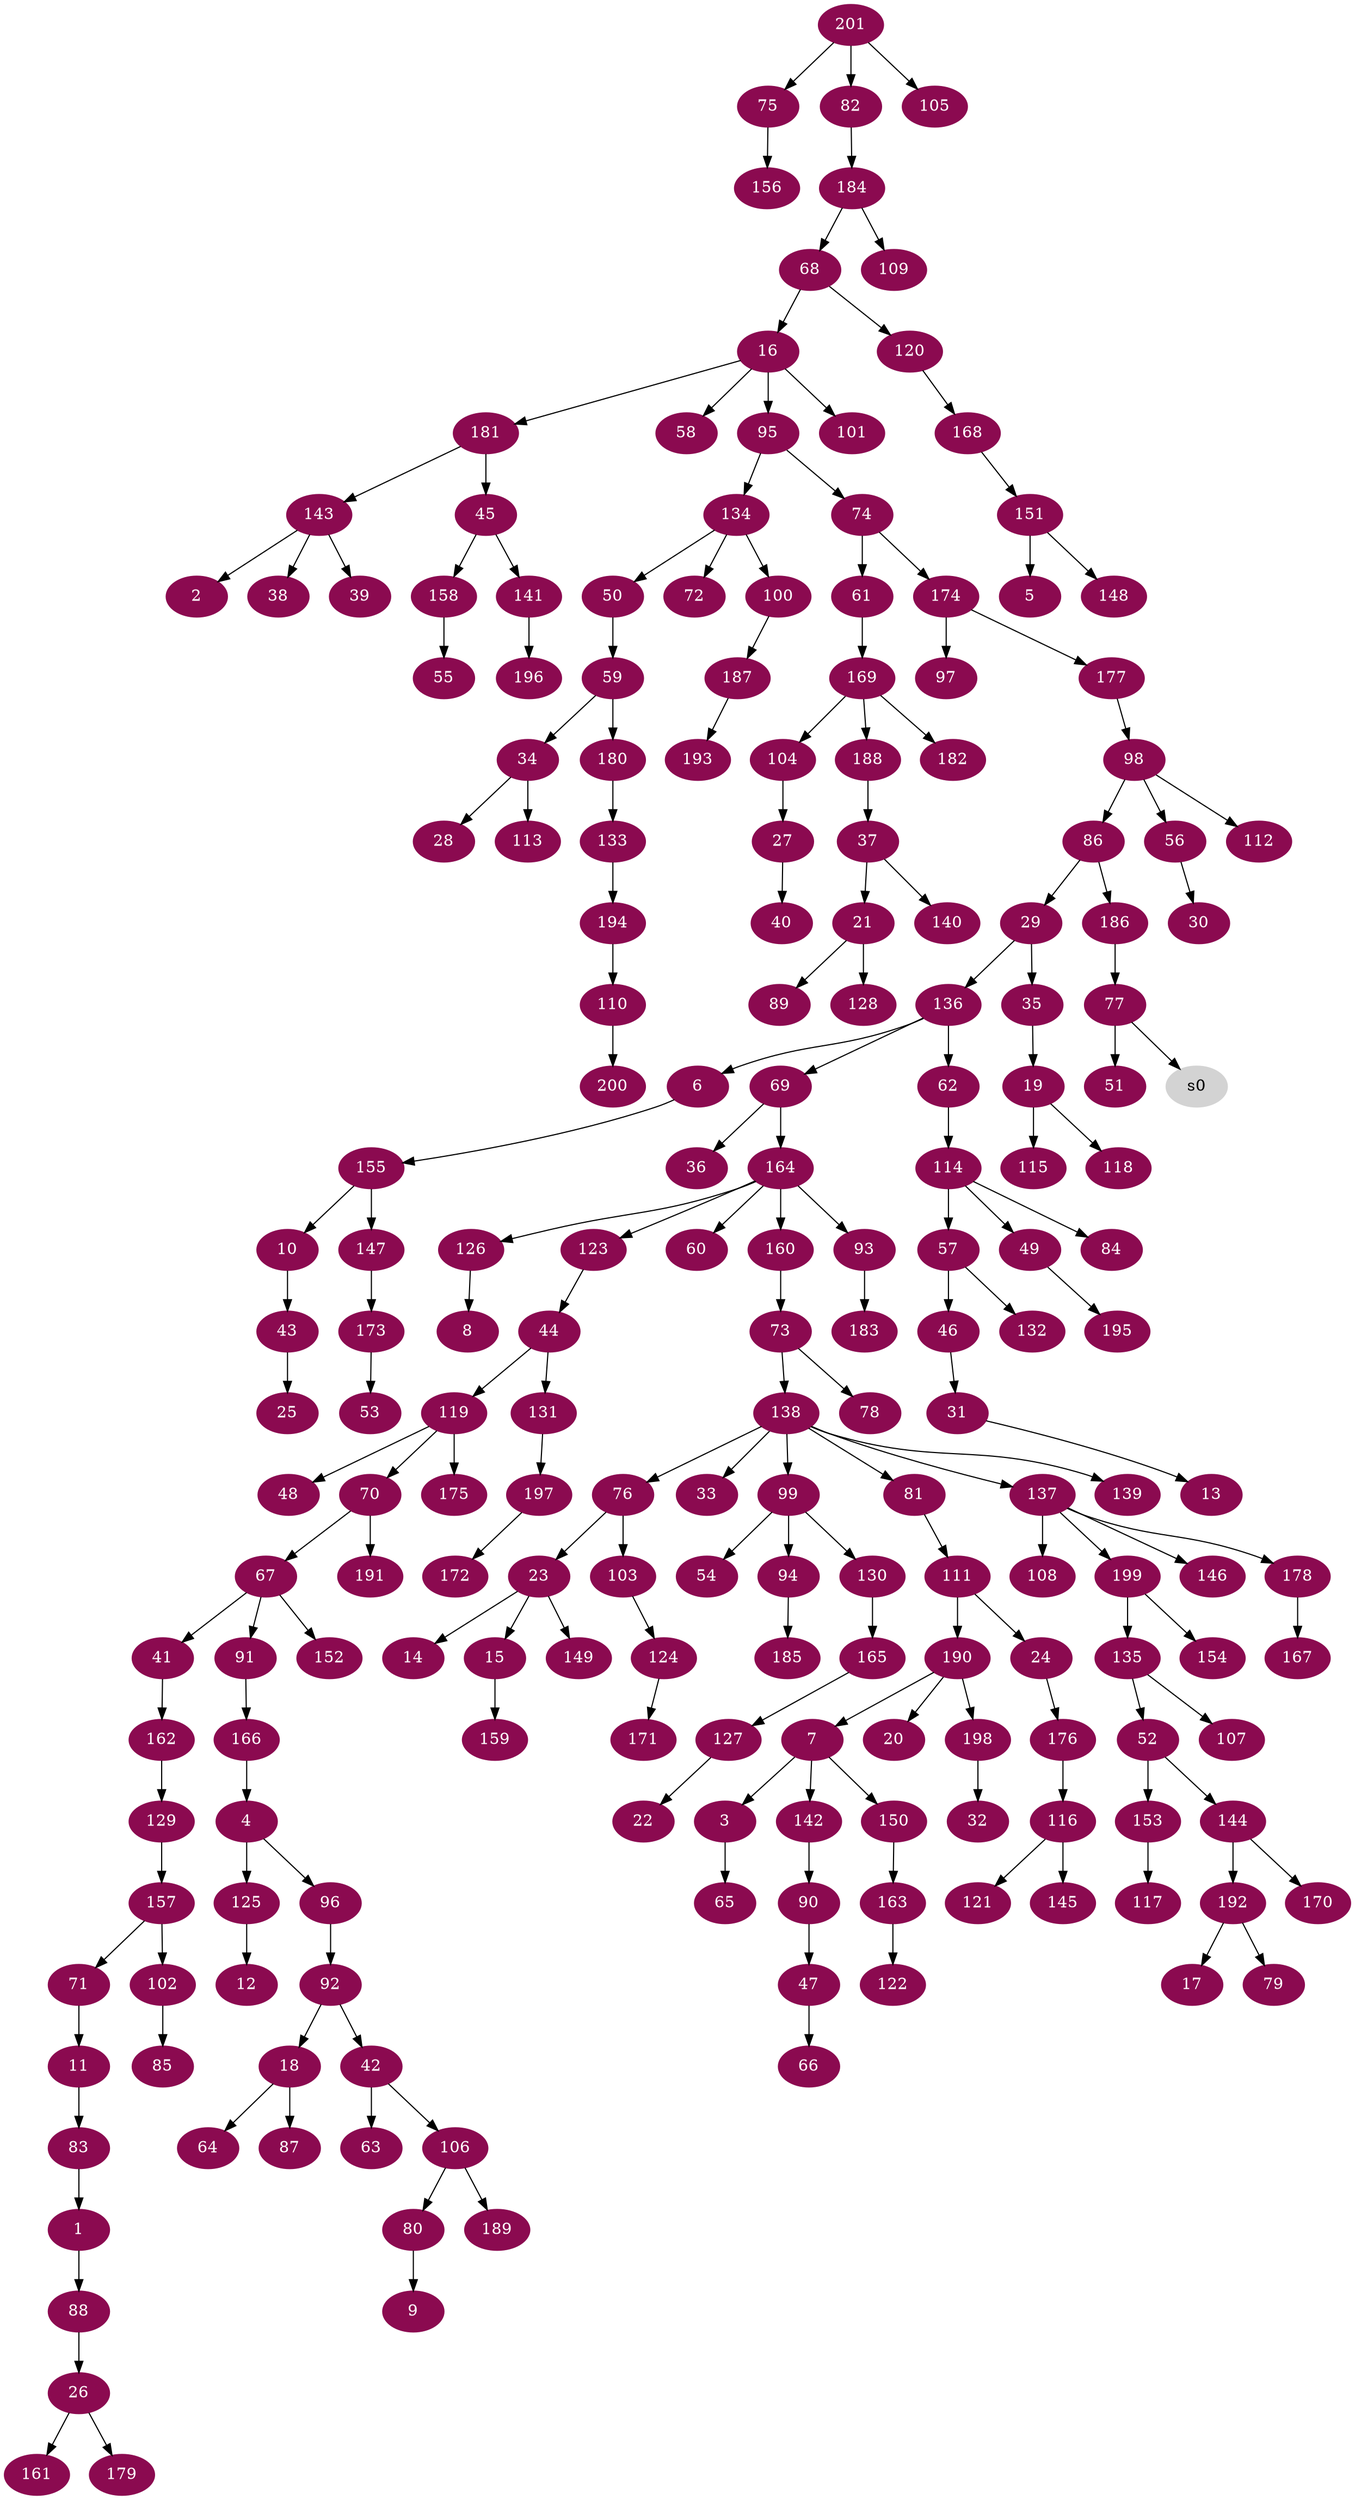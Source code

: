 digraph G {
node [color=deeppink4, style=filled, fontcolor=white];
83 -> 1;
143 -> 2;
7 -> 3;
166 -> 4;
151 -> 5;
136 -> 6;
190 -> 7;
126 -> 8;
80 -> 9;
155 -> 10;
71 -> 11;
125 -> 12;
31 -> 13;
23 -> 14;
23 -> 15;
68 -> 16;
192 -> 17;
92 -> 18;
35 -> 19;
190 -> 20;
37 -> 21;
127 -> 22;
76 -> 23;
111 -> 24;
43 -> 25;
88 -> 26;
104 -> 27;
34 -> 28;
86 -> 29;
56 -> 30;
46 -> 31;
198 -> 32;
138 -> 33;
59 -> 34;
29 -> 35;
69 -> 36;
188 -> 37;
143 -> 38;
143 -> 39;
27 -> 40;
67 -> 41;
92 -> 42;
10 -> 43;
123 -> 44;
181 -> 45;
57 -> 46;
90 -> 47;
119 -> 48;
114 -> 49;
134 -> 50;
77 -> 51;
135 -> 52;
173 -> 53;
99 -> 54;
158 -> 55;
98 -> 56;
114 -> 57;
16 -> 58;
50 -> 59;
164 -> 60;
74 -> 61;
136 -> 62;
42 -> 63;
18 -> 64;
3 -> 65;
47 -> 66;
70 -> 67;
184 -> 68;
136 -> 69;
119 -> 70;
157 -> 71;
134 -> 72;
160 -> 73;
95 -> 74;
201 -> 75;
138 -> 76;
186 -> 77;
73 -> 78;
192 -> 79;
106 -> 80;
138 -> 81;
201 -> 82;
11 -> 83;
114 -> 84;
102 -> 85;
98 -> 86;
18 -> 87;
1 -> 88;
21 -> 89;
142 -> 90;
67 -> 91;
96 -> 92;
164 -> 93;
99 -> 94;
16 -> 95;
4 -> 96;
174 -> 97;
177 -> 98;
138 -> 99;
134 -> 100;
16 -> 101;
157 -> 102;
76 -> 103;
169 -> 104;
201 -> 105;
42 -> 106;
135 -> 107;
137 -> 108;
184 -> 109;
194 -> 110;
81 -> 111;
98 -> 112;
34 -> 113;
62 -> 114;
19 -> 115;
176 -> 116;
153 -> 117;
19 -> 118;
44 -> 119;
68 -> 120;
116 -> 121;
163 -> 122;
164 -> 123;
103 -> 124;
4 -> 125;
164 -> 126;
165 -> 127;
21 -> 128;
162 -> 129;
99 -> 130;
44 -> 131;
57 -> 132;
180 -> 133;
95 -> 134;
199 -> 135;
29 -> 136;
138 -> 137;
73 -> 138;
138 -> 139;
37 -> 140;
45 -> 141;
7 -> 142;
181 -> 143;
52 -> 144;
116 -> 145;
137 -> 146;
155 -> 147;
151 -> 148;
23 -> 149;
7 -> 150;
168 -> 151;
67 -> 152;
52 -> 153;
199 -> 154;
6 -> 155;
75 -> 156;
129 -> 157;
45 -> 158;
15 -> 159;
164 -> 160;
26 -> 161;
41 -> 162;
150 -> 163;
69 -> 164;
130 -> 165;
91 -> 166;
178 -> 167;
120 -> 168;
61 -> 169;
144 -> 170;
124 -> 171;
197 -> 172;
147 -> 173;
74 -> 174;
119 -> 175;
24 -> 176;
174 -> 177;
137 -> 178;
26 -> 179;
59 -> 180;
16 -> 181;
169 -> 182;
93 -> 183;
82 -> 184;
94 -> 185;
86 -> 186;
100 -> 187;
169 -> 188;
106 -> 189;
111 -> 190;
70 -> 191;
144 -> 192;
187 -> 193;
133 -> 194;
49 -> 195;
141 -> 196;
131 -> 197;
190 -> 198;
137 -> 199;
110 -> 200;
node [color=lightgrey, style=filled, fontcolor=black];
77 -> s0;
}
